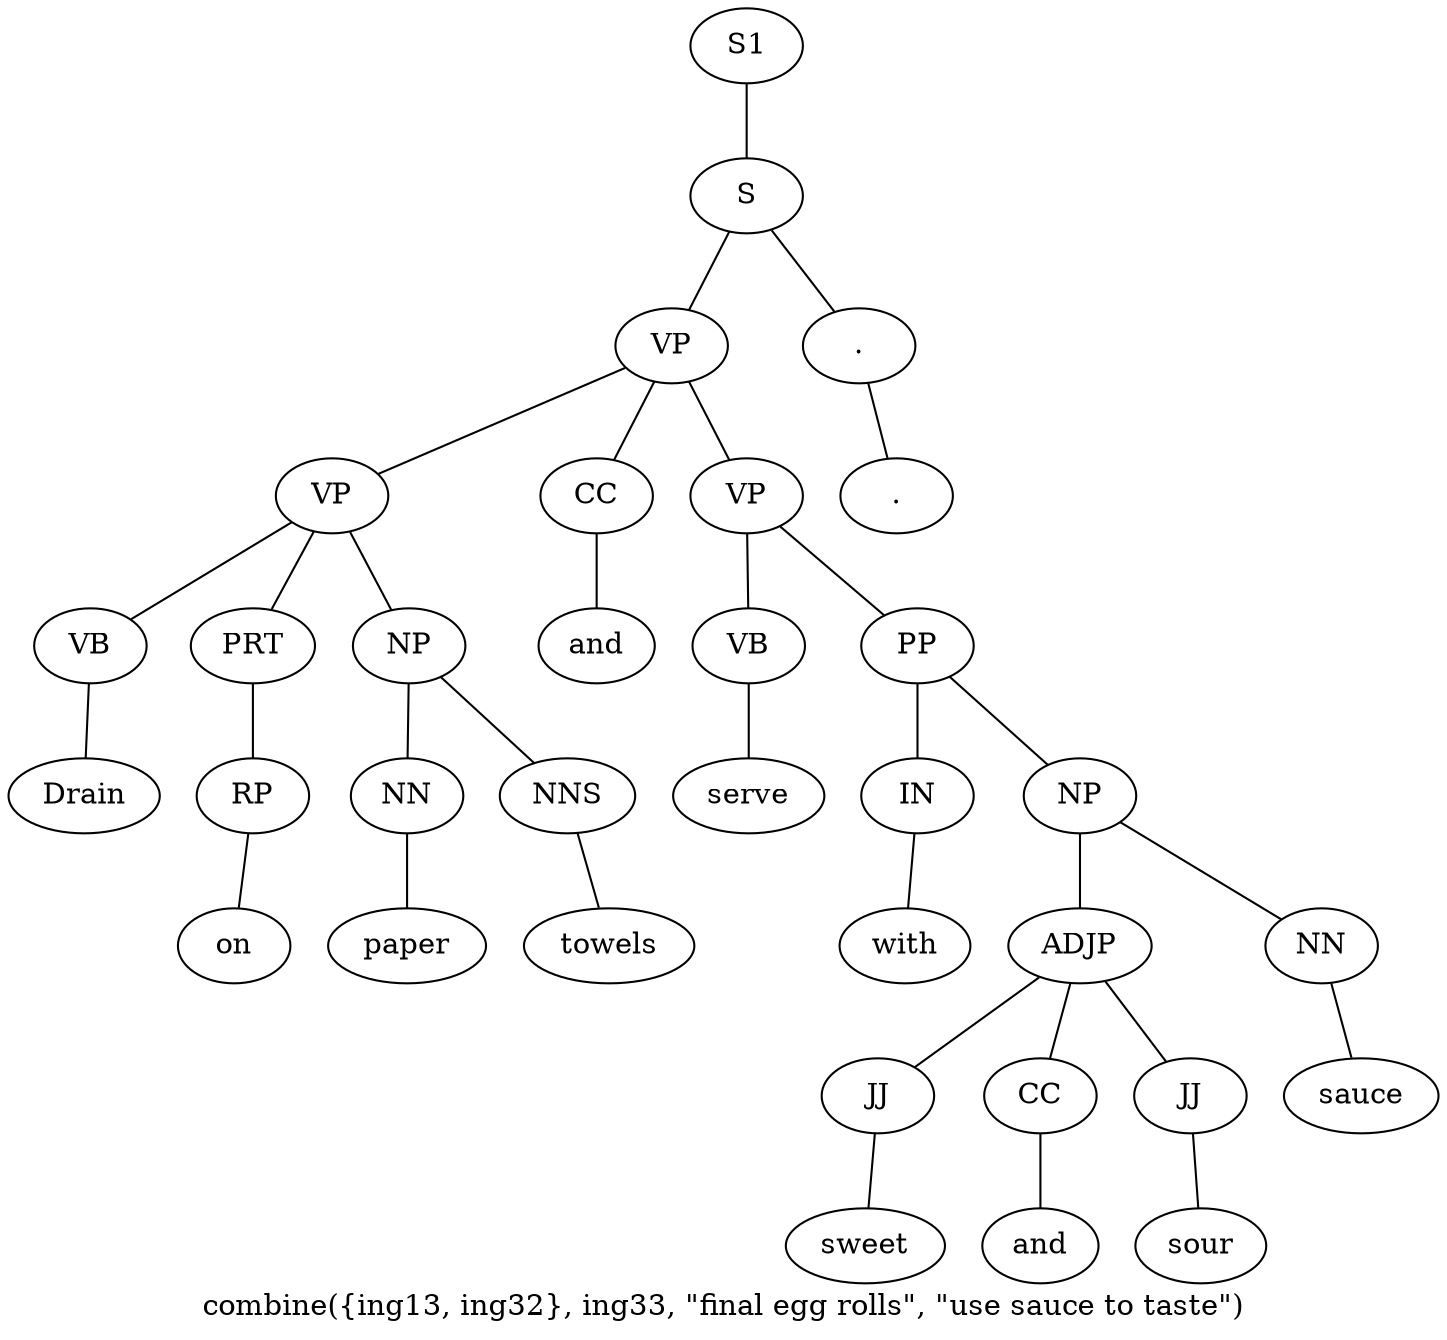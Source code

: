 graph SyntaxGraph {
	label = "combine({ing13, ing32}, ing33, \"final egg rolls\", \"use sauce to taste\")";
	Node0 [label="S1"];
	Node1 [label="S"];
	Node2 [label="VP"];
	Node3 [label="VP"];
	Node4 [label="VB"];
	Node5 [label="Drain"];
	Node6 [label="PRT"];
	Node7 [label="RP"];
	Node8 [label="on"];
	Node9 [label="NP"];
	Node10 [label="NN"];
	Node11 [label="paper"];
	Node12 [label="NNS"];
	Node13 [label="towels"];
	Node14 [label="CC"];
	Node15 [label="and"];
	Node16 [label="VP"];
	Node17 [label="VB"];
	Node18 [label="serve"];
	Node19 [label="PP"];
	Node20 [label="IN"];
	Node21 [label="with"];
	Node22 [label="NP"];
	Node23 [label="ADJP"];
	Node24 [label="JJ"];
	Node25 [label="sweet"];
	Node26 [label="CC"];
	Node27 [label="and"];
	Node28 [label="JJ"];
	Node29 [label="sour"];
	Node30 [label="NN"];
	Node31 [label="sauce"];
	Node32 [label="."];
	Node33 [label="."];

	Node0 -- Node1;
	Node1 -- Node2;
	Node1 -- Node32;
	Node2 -- Node3;
	Node2 -- Node14;
	Node2 -- Node16;
	Node3 -- Node4;
	Node3 -- Node6;
	Node3 -- Node9;
	Node4 -- Node5;
	Node6 -- Node7;
	Node7 -- Node8;
	Node9 -- Node10;
	Node9 -- Node12;
	Node10 -- Node11;
	Node12 -- Node13;
	Node14 -- Node15;
	Node16 -- Node17;
	Node16 -- Node19;
	Node17 -- Node18;
	Node19 -- Node20;
	Node19 -- Node22;
	Node20 -- Node21;
	Node22 -- Node23;
	Node22 -- Node30;
	Node23 -- Node24;
	Node23 -- Node26;
	Node23 -- Node28;
	Node24 -- Node25;
	Node26 -- Node27;
	Node28 -- Node29;
	Node30 -- Node31;
	Node32 -- Node33;
}